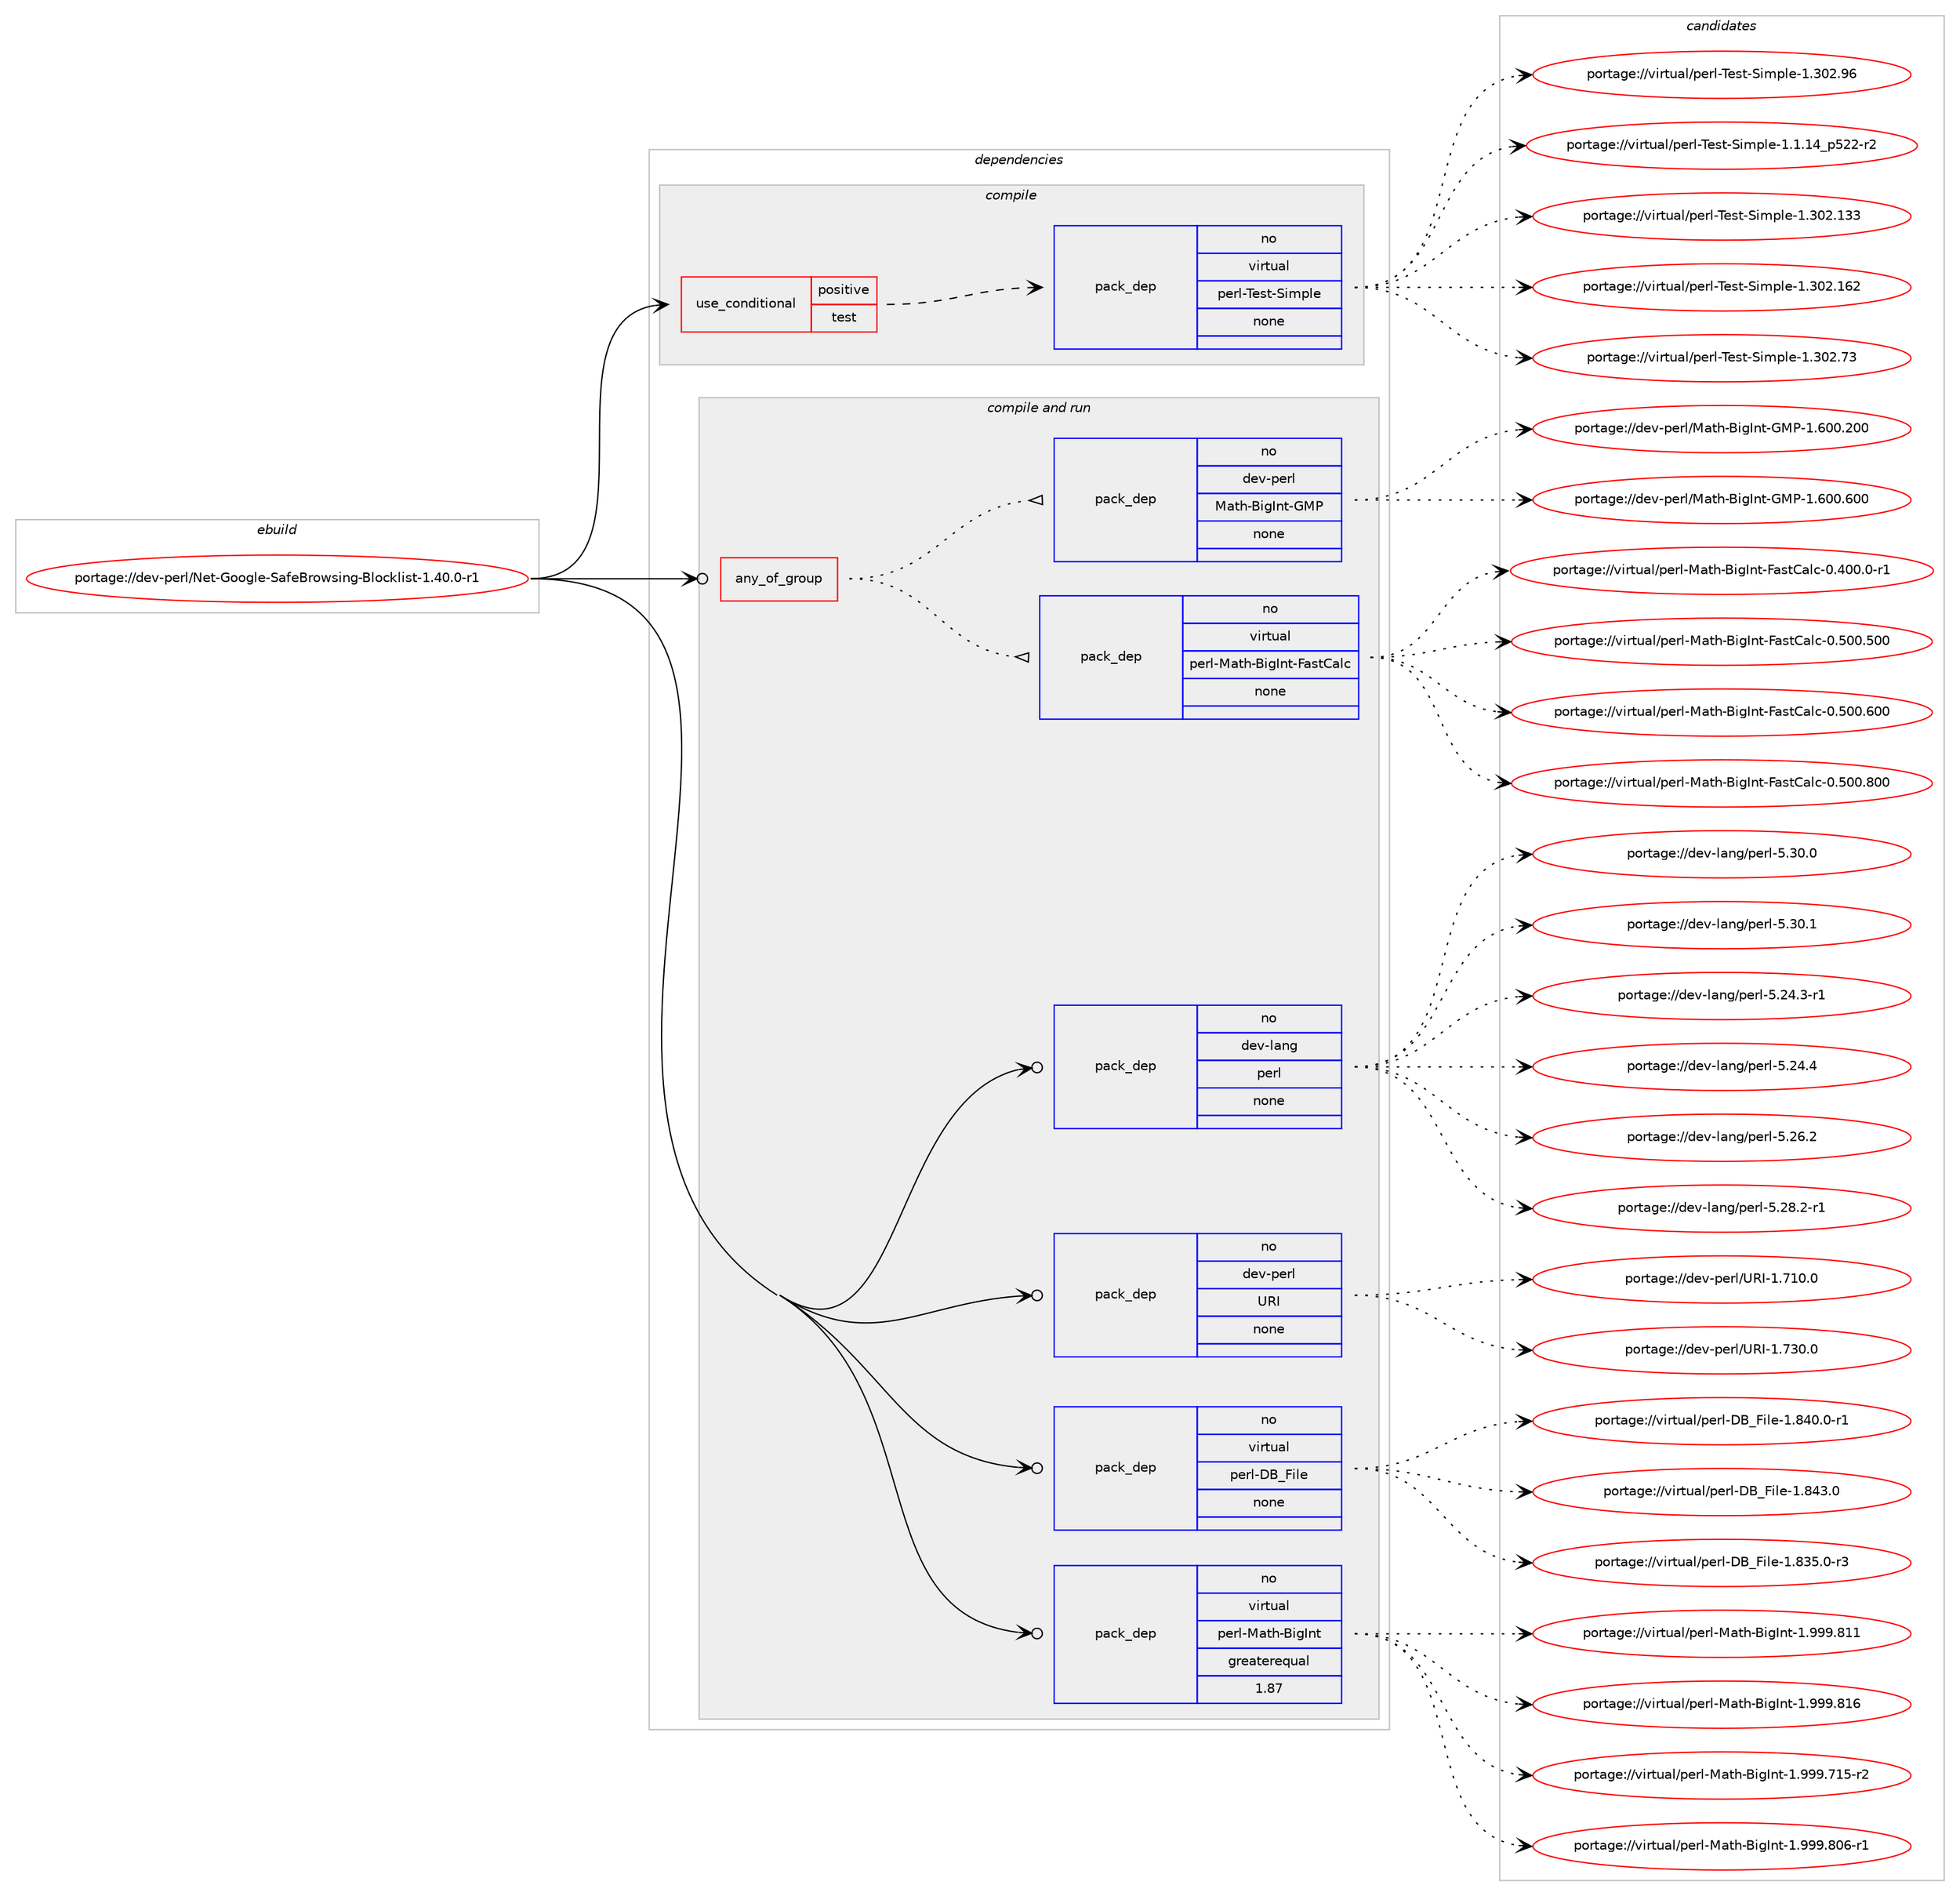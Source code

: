 digraph prolog {

# *************
# Graph options
# *************

newrank=true;
concentrate=true;
compound=true;
graph [rankdir=LR,fontname=Helvetica,fontsize=10,ranksep=1.5];#, ranksep=2.5, nodesep=0.2];
edge  [arrowhead=vee];
node  [fontname=Helvetica,fontsize=10];

# **********
# The ebuild
# **********

subgraph cluster_leftcol {
color=gray;
rank=same;
label=<<i>ebuild</i>>;
id [label="portage://dev-perl/Net-Google-SafeBrowsing-Blocklist-1.40.0-r1", color=red, width=4, href="../dev-perl/Net-Google-SafeBrowsing-Blocklist-1.40.0-r1.svg"];
}

# ****************
# The dependencies
# ****************

subgraph cluster_midcol {
color=gray;
label=<<i>dependencies</i>>;
subgraph cluster_compile {
fillcolor="#eeeeee";
style=filled;
label=<<i>compile</i>>;
subgraph cond23361 {
dependency117841 [label=<<TABLE BORDER="0" CELLBORDER="1" CELLSPACING="0" CELLPADDING="4"><TR><TD ROWSPAN="3" CELLPADDING="10">use_conditional</TD></TR><TR><TD>positive</TD></TR><TR><TD>test</TD></TR></TABLE>>, shape=none, color=red];
subgraph pack91298 {
dependency117842 [label=<<TABLE BORDER="0" CELLBORDER="1" CELLSPACING="0" CELLPADDING="4" WIDTH="220"><TR><TD ROWSPAN="6" CELLPADDING="30">pack_dep</TD></TR><TR><TD WIDTH="110">no</TD></TR><TR><TD>virtual</TD></TR><TR><TD>perl-Test-Simple</TD></TR><TR><TD>none</TD></TR><TR><TD></TD></TR></TABLE>>, shape=none, color=blue];
}
dependency117841:e -> dependency117842:w [weight=20,style="dashed",arrowhead="vee"];
}
id:e -> dependency117841:w [weight=20,style="solid",arrowhead="vee"];
}
subgraph cluster_compileandrun {
fillcolor="#eeeeee";
style=filled;
label=<<i>compile and run</i>>;
subgraph any3119 {
dependency117843 [label=<<TABLE BORDER="0" CELLBORDER="1" CELLSPACING="0" CELLPADDING="4"><TR><TD CELLPADDING="10">any_of_group</TD></TR></TABLE>>, shape=none, color=red];subgraph pack91299 {
dependency117844 [label=<<TABLE BORDER="0" CELLBORDER="1" CELLSPACING="0" CELLPADDING="4" WIDTH="220"><TR><TD ROWSPAN="6" CELLPADDING="30">pack_dep</TD></TR><TR><TD WIDTH="110">no</TD></TR><TR><TD>virtual</TD></TR><TR><TD>perl-Math-BigInt-FastCalc</TD></TR><TR><TD>none</TD></TR><TR><TD></TD></TR></TABLE>>, shape=none, color=blue];
}
dependency117843:e -> dependency117844:w [weight=20,style="dotted",arrowhead="oinv"];
subgraph pack91300 {
dependency117845 [label=<<TABLE BORDER="0" CELLBORDER="1" CELLSPACING="0" CELLPADDING="4" WIDTH="220"><TR><TD ROWSPAN="6" CELLPADDING="30">pack_dep</TD></TR><TR><TD WIDTH="110">no</TD></TR><TR><TD>dev-perl</TD></TR><TR><TD>Math-BigInt-GMP</TD></TR><TR><TD>none</TD></TR><TR><TD></TD></TR></TABLE>>, shape=none, color=blue];
}
dependency117843:e -> dependency117845:w [weight=20,style="dotted",arrowhead="oinv"];
}
id:e -> dependency117843:w [weight=20,style="solid",arrowhead="odotvee"];
subgraph pack91301 {
dependency117846 [label=<<TABLE BORDER="0" CELLBORDER="1" CELLSPACING="0" CELLPADDING="4" WIDTH="220"><TR><TD ROWSPAN="6" CELLPADDING="30">pack_dep</TD></TR><TR><TD WIDTH="110">no</TD></TR><TR><TD>dev-lang</TD></TR><TR><TD>perl</TD></TR><TR><TD>none</TD></TR><TR><TD></TD></TR></TABLE>>, shape=none, color=blue];
}
id:e -> dependency117846:w [weight=20,style="solid",arrowhead="odotvee"];
subgraph pack91302 {
dependency117847 [label=<<TABLE BORDER="0" CELLBORDER="1" CELLSPACING="0" CELLPADDING="4" WIDTH="220"><TR><TD ROWSPAN="6" CELLPADDING="30">pack_dep</TD></TR><TR><TD WIDTH="110">no</TD></TR><TR><TD>dev-perl</TD></TR><TR><TD>URI</TD></TR><TR><TD>none</TD></TR><TR><TD></TD></TR></TABLE>>, shape=none, color=blue];
}
id:e -> dependency117847:w [weight=20,style="solid",arrowhead="odotvee"];
subgraph pack91303 {
dependency117848 [label=<<TABLE BORDER="0" CELLBORDER="1" CELLSPACING="0" CELLPADDING="4" WIDTH="220"><TR><TD ROWSPAN="6" CELLPADDING="30">pack_dep</TD></TR><TR><TD WIDTH="110">no</TD></TR><TR><TD>virtual</TD></TR><TR><TD>perl-DB_File</TD></TR><TR><TD>none</TD></TR><TR><TD></TD></TR></TABLE>>, shape=none, color=blue];
}
id:e -> dependency117848:w [weight=20,style="solid",arrowhead="odotvee"];
subgraph pack91304 {
dependency117849 [label=<<TABLE BORDER="0" CELLBORDER="1" CELLSPACING="0" CELLPADDING="4" WIDTH="220"><TR><TD ROWSPAN="6" CELLPADDING="30">pack_dep</TD></TR><TR><TD WIDTH="110">no</TD></TR><TR><TD>virtual</TD></TR><TR><TD>perl-Math-BigInt</TD></TR><TR><TD>greaterequal</TD></TR><TR><TD>1.87</TD></TR></TABLE>>, shape=none, color=blue];
}
id:e -> dependency117849:w [weight=20,style="solid",arrowhead="odotvee"];
}
subgraph cluster_run {
fillcolor="#eeeeee";
style=filled;
label=<<i>run</i>>;
}
}

# **************
# The candidates
# **************

subgraph cluster_choices {
rank=same;
color=gray;
label=<<i>candidates</i>>;

subgraph choice91298 {
color=black;
nodesep=1;
choiceportage11810511411611797108471121011141084584101115116458310510911210810145494649464952951125350504511450 [label="portage://virtual/perl-Test-Simple-1.1.14_p522-r2", color=red, width=4,href="../virtual/perl-Test-Simple-1.1.14_p522-r2.svg"];
choiceportage11810511411611797108471121011141084584101115116458310510911210810145494651485046495151 [label="portage://virtual/perl-Test-Simple-1.302.133", color=red, width=4,href="../virtual/perl-Test-Simple-1.302.133.svg"];
choiceportage11810511411611797108471121011141084584101115116458310510911210810145494651485046495450 [label="portage://virtual/perl-Test-Simple-1.302.162", color=red, width=4,href="../virtual/perl-Test-Simple-1.302.162.svg"];
choiceportage118105114116117971084711210111410845841011151164583105109112108101454946514850465551 [label="portage://virtual/perl-Test-Simple-1.302.73", color=red, width=4,href="../virtual/perl-Test-Simple-1.302.73.svg"];
choiceportage118105114116117971084711210111410845841011151164583105109112108101454946514850465754 [label="portage://virtual/perl-Test-Simple-1.302.96", color=red, width=4,href="../virtual/perl-Test-Simple-1.302.96.svg"];
dependency117842:e -> choiceportage11810511411611797108471121011141084584101115116458310510911210810145494649464952951125350504511450:w [style=dotted,weight="100"];
dependency117842:e -> choiceportage11810511411611797108471121011141084584101115116458310510911210810145494651485046495151:w [style=dotted,weight="100"];
dependency117842:e -> choiceportage11810511411611797108471121011141084584101115116458310510911210810145494651485046495450:w [style=dotted,weight="100"];
dependency117842:e -> choiceportage118105114116117971084711210111410845841011151164583105109112108101454946514850465551:w [style=dotted,weight="100"];
dependency117842:e -> choiceportage118105114116117971084711210111410845841011151164583105109112108101454946514850465754:w [style=dotted,weight="100"];
}
subgraph choice91299 {
color=black;
nodesep=1;
choiceportage118105114116117971084711210111410845779711610445661051037311011645709711511667971089945484652484846484511449 [label="portage://virtual/perl-Math-BigInt-FastCalc-0.400.0-r1", color=red, width=4,href="../virtual/perl-Math-BigInt-FastCalc-0.400.0-r1.svg"];
choiceportage118105114116117971084711210111410845779711610445661051037311011645709711511667971089945484653484846534848 [label="portage://virtual/perl-Math-BigInt-FastCalc-0.500.500", color=red, width=4,href="../virtual/perl-Math-BigInt-FastCalc-0.500.500.svg"];
choiceportage118105114116117971084711210111410845779711610445661051037311011645709711511667971089945484653484846544848 [label="portage://virtual/perl-Math-BigInt-FastCalc-0.500.600", color=red, width=4,href="../virtual/perl-Math-BigInt-FastCalc-0.500.600.svg"];
choiceportage118105114116117971084711210111410845779711610445661051037311011645709711511667971089945484653484846564848 [label="portage://virtual/perl-Math-BigInt-FastCalc-0.500.800", color=red, width=4,href="../virtual/perl-Math-BigInt-FastCalc-0.500.800.svg"];
dependency117844:e -> choiceportage118105114116117971084711210111410845779711610445661051037311011645709711511667971089945484652484846484511449:w [style=dotted,weight="100"];
dependency117844:e -> choiceportage118105114116117971084711210111410845779711610445661051037311011645709711511667971089945484653484846534848:w [style=dotted,weight="100"];
dependency117844:e -> choiceportage118105114116117971084711210111410845779711610445661051037311011645709711511667971089945484653484846544848:w [style=dotted,weight="100"];
dependency117844:e -> choiceportage118105114116117971084711210111410845779711610445661051037311011645709711511667971089945484653484846564848:w [style=dotted,weight="100"];
}
subgraph choice91300 {
color=black;
nodesep=1;
choiceportage100101118451121011141084777971161044566105103731101164571778045494654484846504848 [label="portage://dev-perl/Math-BigInt-GMP-1.600.200", color=red, width=4,href="../dev-perl/Math-BigInt-GMP-1.600.200.svg"];
choiceportage100101118451121011141084777971161044566105103731101164571778045494654484846544848 [label="portage://dev-perl/Math-BigInt-GMP-1.600.600", color=red, width=4,href="../dev-perl/Math-BigInt-GMP-1.600.600.svg"];
dependency117845:e -> choiceportage100101118451121011141084777971161044566105103731101164571778045494654484846504848:w [style=dotted,weight="100"];
dependency117845:e -> choiceportage100101118451121011141084777971161044566105103731101164571778045494654484846544848:w [style=dotted,weight="100"];
}
subgraph choice91301 {
color=black;
nodesep=1;
choiceportage100101118451089711010347112101114108455346505246514511449 [label="portage://dev-lang/perl-5.24.3-r1", color=red, width=4,href="../dev-lang/perl-5.24.3-r1.svg"];
choiceportage10010111845108971101034711210111410845534650524652 [label="portage://dev-lang/perl-5.24.4", color=red, width=4,href="../dev-lang/perl-5.24.4.svg"];
choiceportage10010111845108971101034711210111410845534650544650 [label="portage://dev-lang/perl-5.26.2", color=red, width=4,href="../dev-lang/perl-5.26.2.svg"];
choiceportage100101118451089711010347112101114108455346505646504511449 [label="portage://dev-lang/perl-5.28.2-r1", color=red, width=4,href="../dev-lang/perl-5.28.2-r1.svg"];
choiceportage10010111845108971101034711210111410845534651484648 [label="portage://dev-lang/perl-5.30.0", color=red, width=4,href="../dev-lang/perl-5.30.0.svg"];
choiceportage10010111845108971101034711210111410845534651484649 [label="portage://dev-lang/perl-5.30.1", color=red, width=4,href="../dev-lang/perl-5.30.1.svg"];
dependency117846:e -> choiceportage100101118451089711010347112101114108455346505246514511449:w [style=dotted,weight="100"];
dependency117846:e -> choiceportage10010111845108971101034711210111410845534650524652:w [style=dotted,weight="100"];
dependency117846:e -> choiceportage10010111845108971101034711210111410845534650544650:w [style=dotted,weight="100"];
dependency117846:e -> choiceportage100101118451089711010347112101114108455346505646504511449:w [style=dotted,weight="100"];
dependency117846:e -> choiceportage10010111845108971101034711210111410845534651484648:w [style=dotted,weight="100"];
dependency117846:e -> choiceportage10010111845108971101034711210111410845534651484649:w [style=dotted,weight="100"];
}
subgraph choice91302 {
color=black;
nodesep=1;
choiceportage10010111845112101114108478582734549465549484648 [label="portage://dev-perl/URI-1.710.0", color=red, width=4,href="../dev-perl/URI-1.710.0.svg"];
choiceportage10010111845112101114108478582734549465551484648 [label="portage://dev-perl/URI-1.730.0", color=red, width=4,href="../dev-perl/URI-1.730.0.svg"];
dependency117847:e -> choiceportage10010111845112101114108478582734549465549484648:w [style=dotted,weight="100"];
dependency117847:e -> choiceportage10010111845112101114108478582734549465551484648:w [style=dotted,weight="100"];
}
subgraph choice91303 {
color=black;
nodesep=1;
choiceportage1181051141161179710847112101114108456866957010510810145494656515346484511451 [label="portage://virtual/perl-DB_File-1.835.0-r3", color=red, width=4,href="../virtual/perl-DB_File-1.835.0-r3.svg"];
choiceportage1181051141161179710847112101114108456866957010510810145494656524846484511449 [label="portage://virtual/perl-DB_File-1.840.0-r1", color=red, width=4,href="../virtual/perl-DB_File-1.840.0-r1.svg"];
choiceportage118105114116117971084711210111410845686695701051081014549465652514648 [label="portage://virtual/perl-DB_File-1.843.0", color=red, width=4,href="../virtual/perl-DB_File-1.843.0.svg"];
dependency117848:e -> choiceportage1181051141161179710847112101114108456866957010510810145494656515346484511451:w [style=dotted,weight="100"];
dependency117848:e -> choiceportage1181051141161179710847112101114108456866957010510810145494656524846484511449:w [style=dotted,weight="100"];
dependency117848:e -> choiceportage118105114116117971084711210111410845686695701051081014549465652514648:w [style=dotted,weight="100"];
}
subgraph choice91304 {
color=black;
nodesep=1;
choiceportage1181051141161179710847112101114108457797116104456610510373110116454946575757465549534511450 [label="portage://virtual/perl-Math-BigInt-1.999.715-r2", color=red, width=4,href="../virtual/perl-Math-BigInt-1.999.715-r2.svg"];
choiceportage1181051141161179710847112101114108457797116104456610510373110116454946575757465648544511449 [label="portage://virtual/perl-Math-BigInt-1.999.806-r1", color=red, width=4,href="../virtual/perl-Math-BigInt-1.999.806-r1.svg"];
choiceportage118105114116117971084711210111410845779711610445661051037311011645494657575746564949 [label="portage://virtual/perl-Math-BigInt-1.999.811", color=red, width=4,href="../virtual/perl-Math-BigInt-1.999.811.svg"];
choiceportage118105114116117971084711210111410845779711610445661051037311011645494657575746564954 [label="portage://virtual/perl-Math-BigInt-1.999.816", color=red, width=4,href="../virtual/perl-Math-BigInt-1.999.816.svg"];
dependency117849:e -> choiceportage1181051141161179710847112101114108457797116104456610510373110116454946575757465549534511450:w [style=dotted,weight="100"];
dependency117849:e -> choiceportage1181051141161179710847112101114108457797116104456610510373110116454946575757465648544511449:w [style=dotted,weight="100"];
dependency117849:e -> choiceportage118105114116117971084711210111410845779711610445661051037311011645494657575746564949:w [style=dotted,weight="100"];
dependency117849:e -> choiceportage118105114116117971084711210111410845779711610445661051037311011645494657575746564954:w [style=dotted,weight="100"];
}
}

}
